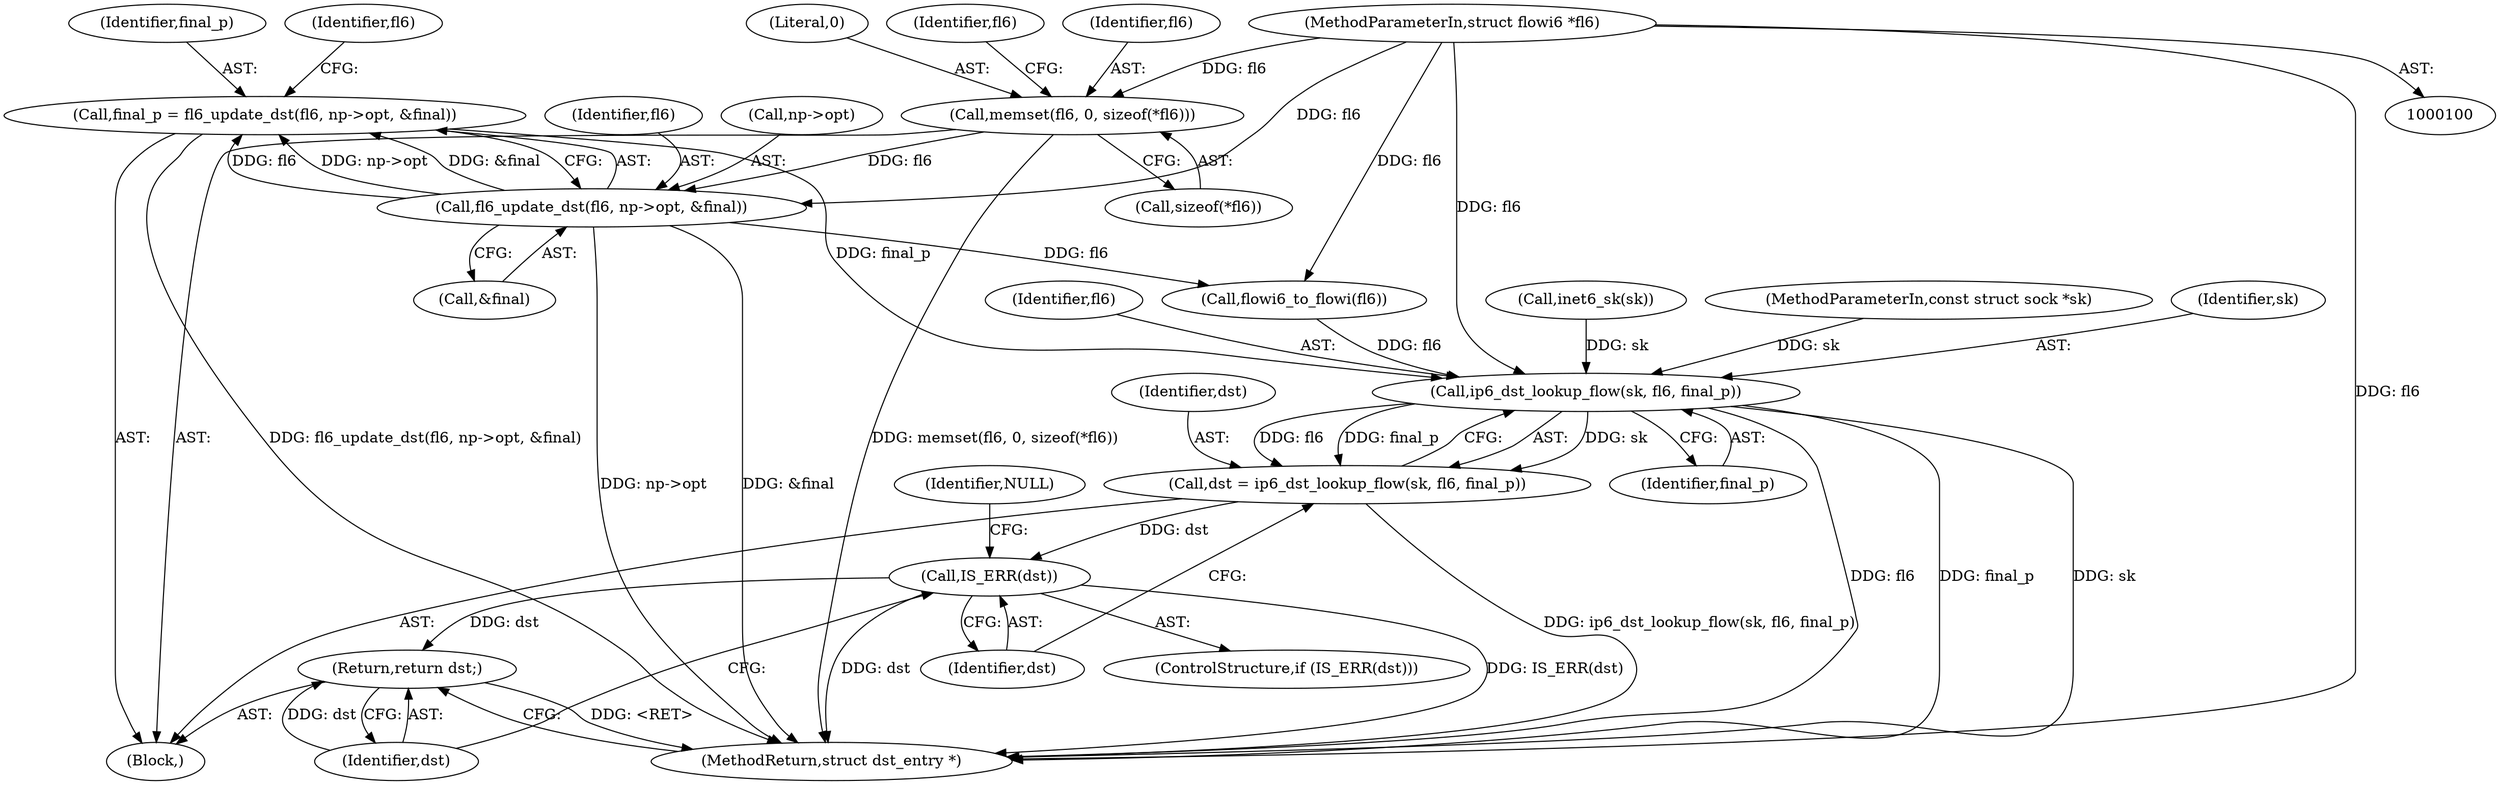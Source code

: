 digraph "1_linux_45f6fad84cc305103b28d73482b344d7f5b76f39_7@API" {
"1000137" [label="(Call,final_p = fl6_update_dst(fl6, np->opt, &final))"];
"1000139" [label="(Call,fl6_update_dst(fl6, np->opt, &final))"];
"1000119" [label="(Call,memset(fl6, 0, sizeof(*fl6)))"];
"1000102" [label="(MethodParameterIn,struct flowi6 *fl6)"];
"1000188" [label="(Call,ip6_dst_lookup_flow(sk, fl6, final_p))"];
"1000186" [label="(Call,dst = ip6_dst_lookup_flow(sk, fl6, final_p))"];
"1000193" [label="(Call,IS_ERR(dst))"];
"1000197" [label="(Return,return dst;)"];
"1000114" [label="(Call,inet6_sk(sk))"];
"1000137" [label="(Call,final_p = fl6_update_dst(fl6, np->opt, &final))"];
"1000186" [label="(Call,dst = ip6_dst_lookup_flow(sk, fl6, final_p))"];
"1000148" [label="(Identifier,fl6)"];
"1000184" [label="(Call,flowi6_to_flowi(fl6))"];
"1000193" [label="(Call,IS_ERR(dst))"];
"1000199" [label="(MethodReturn,struct dst_entry *)"];
"1000120" [label="(Identifier,fl6)"];
"1000127" [label="(Identifier,fl6)"];
"1000144" [label="(Call,&final)"];
"1000101" [label="(MethodParameterIn,const struct sock *sk)"];
"1000196" [label="(Identifier,NULL)"];
"1000188" [label="(Call,ip6_dst_lookup_flow(sk, fl6, final_p))"];
"1000191" [label="(Identifier,final_p)"];
"1000189" [label="(Identifier,sk)"];
"1000187" [label="(Identifier,dst)"];
"1000198" [label="(Identifier,dst)"];
"1000194" [label="(Identifier,dst)"];
"1000192" [label="(ControlStructure,if (IS_ERR(dst)))"];
"1000140" [label="(Identifier,fl6)"];
"1000141" [label="(Call,np->opt)"];
"1000197" [label="(Return,return dst;)"];
"1000139" [label="(Call,fl6_update_dst(fl6, np->opt, &final))"];
"1000121" [label="(Literal,0)"];
"1000119" [label="(Call,memset(fl6, 0, sizeof(*fl6)))"];
"1000190" [label="(Identifier,fl6)"];
"1000122" [label="(Call,sizeof(*fl6))"];
"1000138" [label="(Identifier,final_p)"];
"1000105" [label="(Block,)"];
"1000102" [label="(MethodParameterIn,struct flowi6 *fl6)"];
"1000137" -> "1000105"  [label="AST: "];
"1000137" -> "1000139"  [label="CFG: "];
"1000138" -> "1000137"  [label="AST: "];
"1000139" -> "1000137"  [label="AST: "];
"1000148" -> "1000137"  [label="CFG: "];
"1000137" -> "1000199"  [label="DDG: fl6_update_dst(fl6, np->opt, &final)"];
"1000139" -> "1000137"  [label="DDG: fl6"];
"1000139" -> "1000137"  [label="DDG: np->opt"];
"1000139" -> "1000137"  [label="DDG: &final"];
"1000137" -> "1000188"  [label="DDG: final_p"];
"1000139" -> "1000144"  [label="CFG: "];
"1000140" -> "1000139"  [label="AST: "];
"1000141" -> "1000139"  [label="AST: "];
"1000144" -> "1000139"  [label="AST: "];
"1000139" -> "1000199"  [label="DDG: np->opt"];
"1000139" -> "1000199"  [label="DDG: &final"];
"1000119" -> "1000139"  [label="DDG: fl6"];
"1000102" -> "1000139"  [label="DDG: fl6"];
"1000139" -> "1000184"  [label="DDG: fl6"];
"1000119" -> "1000105"  [label="AST: "];
"1000119" -> "1000122"  [label="CFG: "];
"1000120" -> "1000119"  [label="AST: "];
"1000121" -> "1000119"  [label="AST: "];
"1000122" -> "1000119"  [label="AST: "];
"1000127" -> "1000119"  [label="CFG: "];
"1000119" -> "1000199"  [label="DDG: memset(fl6, 0, sizeof(*fl6))"];
"1000102" -> "1000119"  [label="DDG: fl6"];
"1000102" -> "1000100"  [label="AST: "];
"1000102" -> "1000199"  [label="DDG: fl6"];
"1000102" -> "1000184"  [label="DDG: fl6"];
"1000102" -> "1000188"  [label="DDG: fl6"];
"1000188" -> "1000186"  [label="AST: "];
"1000188" -> "1000191"  [label="CFG: "];
"1000189" -> "1000188"  [label="AST: "];
"1000190" -> "1000188"  [label="AST: "];
"1000191" -> "1000188"  [label="AST: "];
"1000186" -> "1000188"  [label="CFG: "];
"1000188" -> "1000199"  [label="DDG: fl6"];
"1000188" -> "1000199"  [label="DDG: final_p"];
"1000188" -> "1000199"  [label="DDG: sk"];
"1000188" -> "1000186"  [label="DDG: sk"];
"1000188" -> "1000186"  [label="DDG: fl6"];
"1000188" -> "1000186"  [label="DDG: final_p"];
"1000114" -> "1000188"  [label="DDG: sk"];
"1000101" -> "1000188"  [label="DDG: sk"];
"1000184" -> "1000188"  [label="DDG: fl6"];
"1000186" -> "1000105"  [label="AST: "];
"1000187" -> "1000186"  [label="AST: "];
"1000194" -> "1000186"  [label="CFG: "];
"1000186" -> "1000199"  [label="DDG: ip6_dst_lookup_flow(sk, fl6, final_p)"];
"1000186" -> "1000193"  [label="DDG: dst"];
"1000193" -> "1000192"  [label="AST: "];
"1000193" -> "1000194"  [label="CFG: "];
"1000194" -> "1000193"  [label="AST: "];
"1000196" -> "1000193"  [label="CFG: "];
"1000198" -> "1000193"  [label="CFG: "];
"1000193" -> "1000199"  [label="DDG: dst"];
"1000193" -> "1000199"  [label="DDG: IS_ERR(dst)"];
"1000193" -> "1000197"  [label="DDG: dst"];
"1000197" -> "1000105"  [label="AST: "];
"1000197" -> "1000198"  [label="CFG: "];
"1000198" -> "1000197"  [label="AST: "];
"1000199" -> "1000197"  [label="CFG: "];
"1000197" -> "1000199"  [label="DDG: <RET>"];
"1000198" -> "1000197"  [label="DDG: dst"];
}
